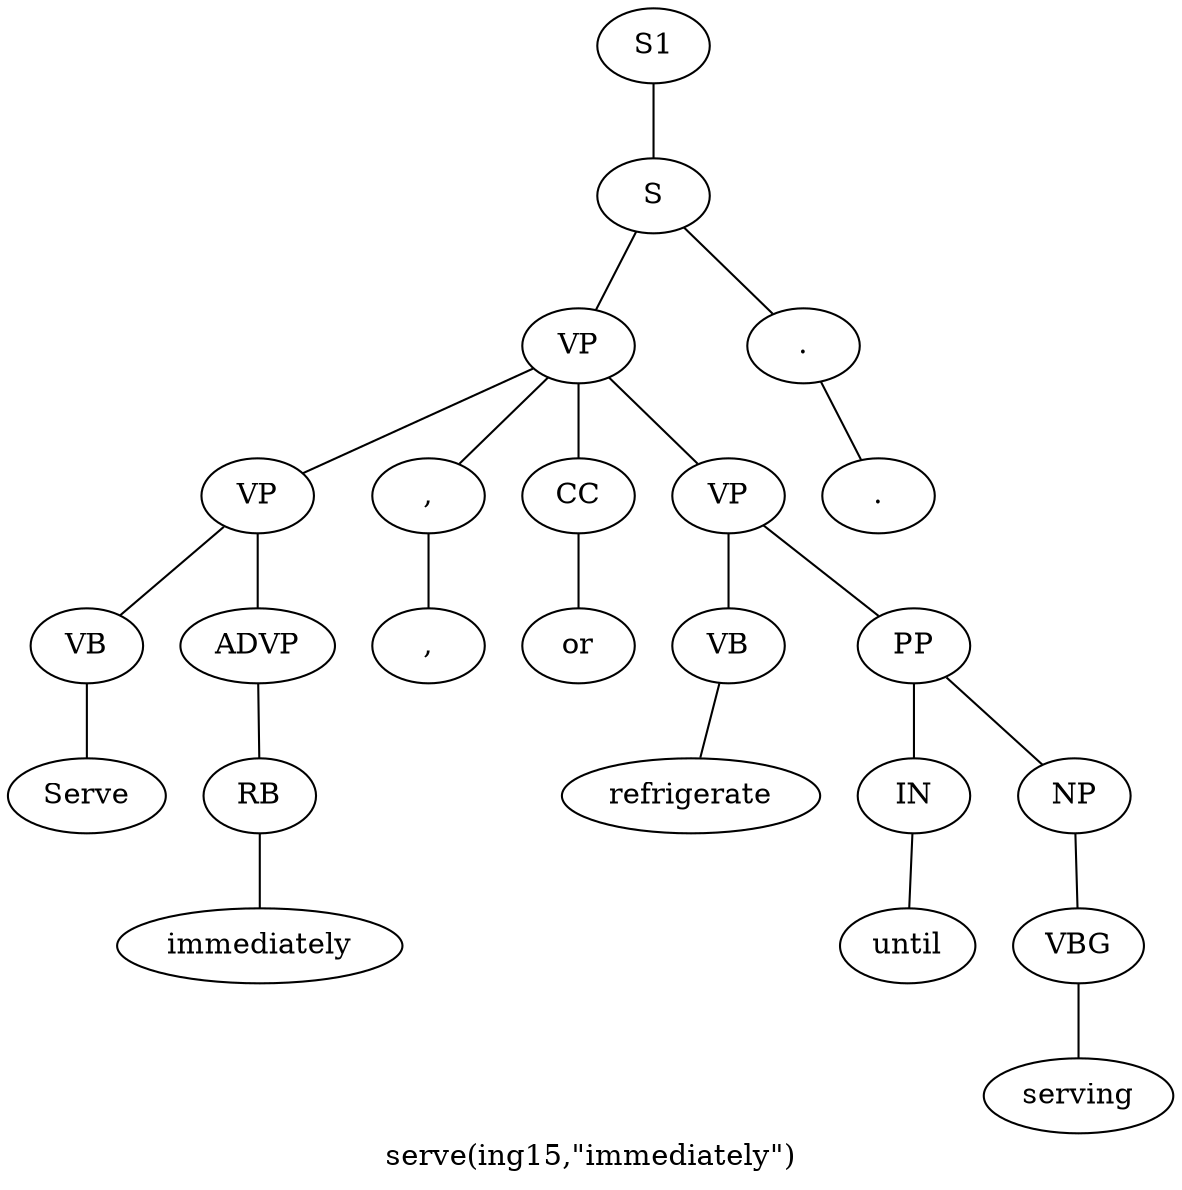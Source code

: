 graph SyntaxGraph {
	label = "serve(ing15,\"immediately\")";
	Node0 [label="S1"];
	Node1 [label="S"];
	Node2 [label="VP"];
	Node3 [label="VP"];
	Node4 [label="VB"];
	Node5 [label="Serve"];
	Node6 [label="ADVP"];
	Node7 [label="RB"];
	Node8 [label="immediately"];
	Node9 [label=","];
	Node10 [label=","];
	Node11 [label="CC"];
	Node12 [label="or"];
	Node13 [label="VP"];
	Node14 [label="VB"];
	Node15 [label="refrigerate"];
	Node16 [label="PP"];
	Node17 [label="IN"];
	Node18 [label="until"];
	Node19 [label="NP"];
	Node20 [label="VBG"];
	Node21 [label="serving"];
	Node22 [label="."];
	Node23 [label="."];

	Node0 -- Node1;
	Node1 -- Node2;
	Node1 -- Node22;
	Node2 -- Node3;
	Node2 -- Node9;
	Node2 -- Node11;
	Node2 -- Node13;
	Node3 -- Node4;
	Node3 -- Node6;
	Node4 -- Node5;
	Node6 -- Node7;
	Node7 -- Node8;
	Node9 -- Node10;
	Node11 -- Node12;
	Node13 -- Node14;
	Node13 -- Node16;
	Node14 -- Node15;
	Node16 -- Node17;
	Node16 -- Node19;
	Node17 -- Node18;
	Node19 -- Node20;
	Node20 -- Node21;
	Node22 -- Node23;
}